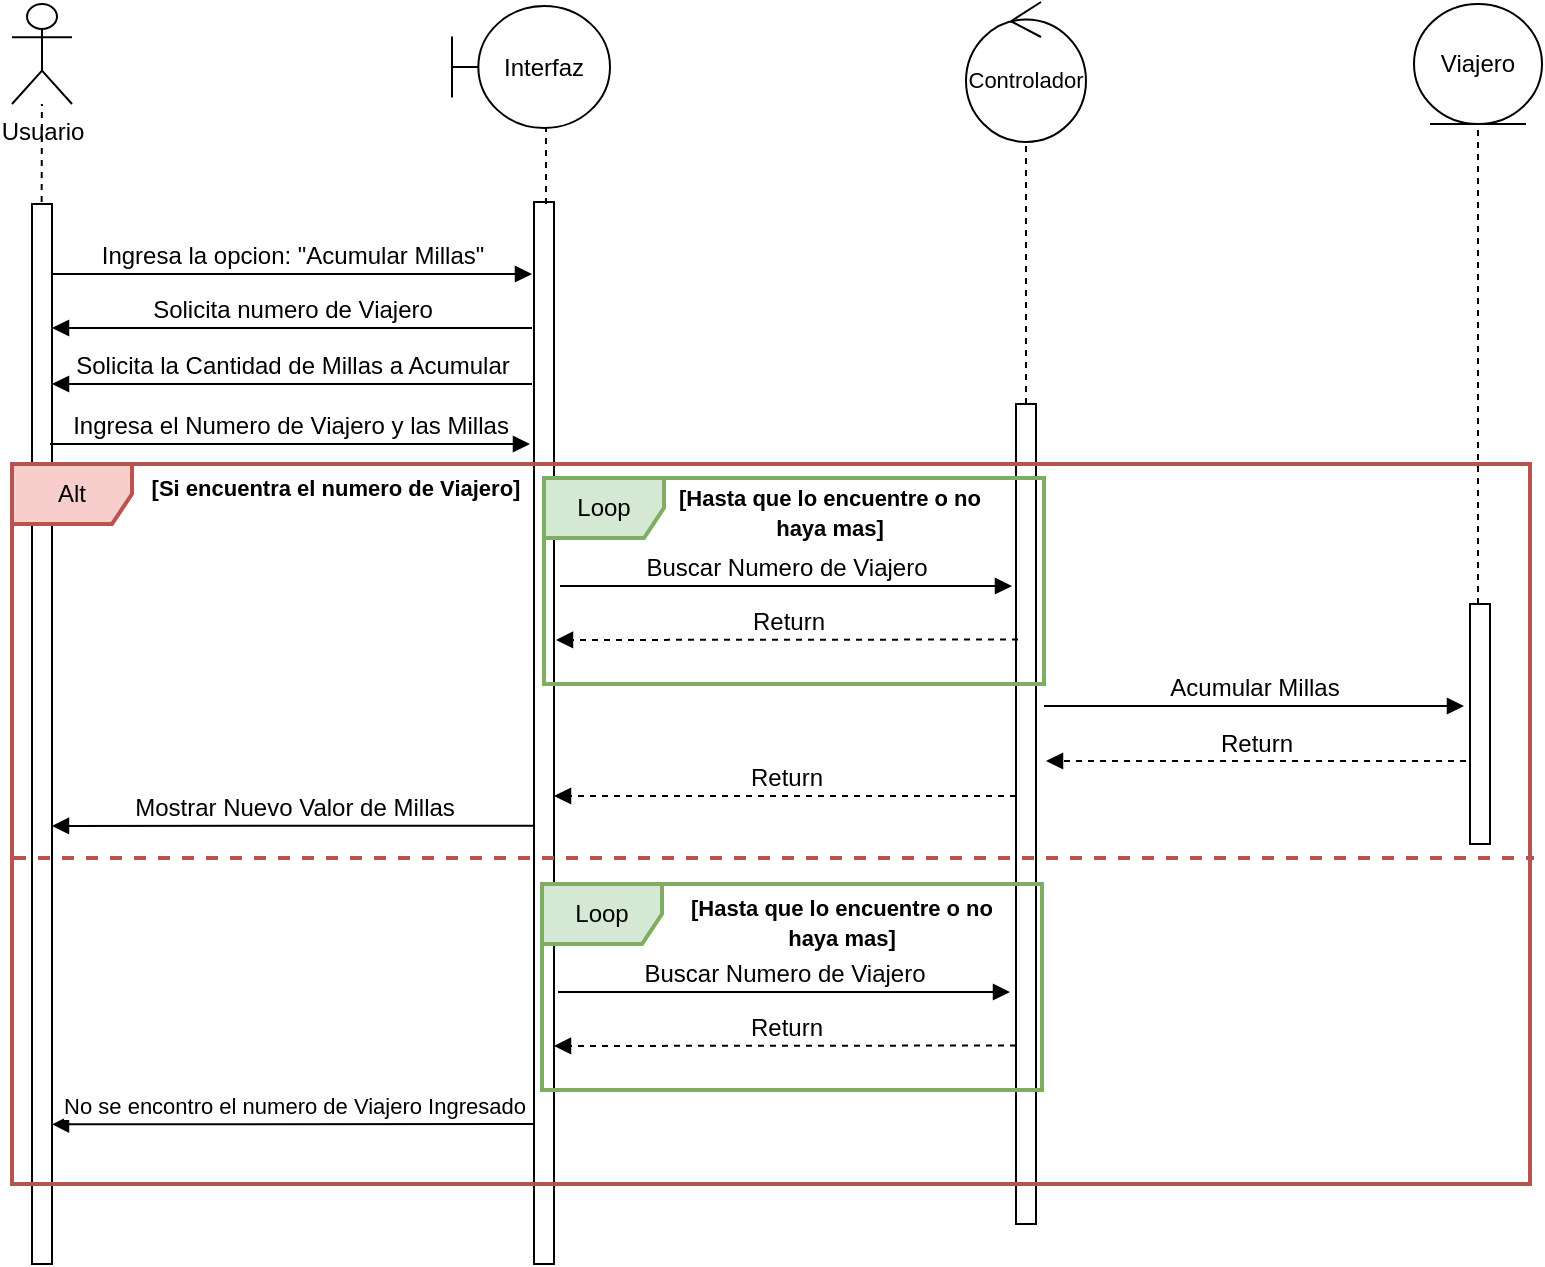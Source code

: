 <mxfile version="21.2.9" type="device">
  <diagram name="Página-1" id="GUxMZNqPbbQ1nctsu336">
    <mxGraphModel dx="1194" dy="772" grid="1" gridSize="10" guides="1" tooltips="1" connect="1" arrows="1" fold="1" page="1" pageScale="1" pageWidth="827" pageHeight="1169" math="0" shadow="0">
      <root>
        <mxCell id="0" />
        <mxCell id="1" parent="0" />
        <mxCell id="OKfXsXmtsWRnx2uojhsy-1" value="Usuario&lt;br&gt;" style="shape=umlActor;verticalLabelPosition=bottom;verticalAlign=top;html=1;outlineConnect=0;" vertex="1" parent="1">
          <mxGeometry x="41" y="90" width="30" height="50" as="geometry" />
        </mxCell>
        <mxCell id="OKfXsXmtsWRnx2uojhsy-2" value="&lt;font style=&quot;font-size: 11px;&quot;&gt;Controlador&lt;/font&gt;" style="ellipse;shape=umlControl;whiteSpace=wrap;html=1;" vertex="1" parent="1">
          <mxGeometry x="518" y="89" width="60" height="70" as="geometry" />
        </mxCell>
        <mxCell id="OKfXsXmtsWRnx2uojhsy-4" value="" style="html=1;points=[];perimeter=orthogonalPerimeter;outlineConnect=0;targetShapes=umlLifeline;portConstraint=eastwest;newEdgeStyle={&quot;edgeStyle&quot;:&quot;elbowEdgeStyle&quot;,&quot;elbow&quot;:&quot;vertical&quot;,&quot;curved&quot;:0,&quot;rounded&quot;:0};" vertex="1" parent="1">
          <mxGeometry x="51" y="190" width="10" height="530" as="geometry" />
        </mxCell>
        <mxCell id="OKfXsXmtsWRnx2uojhsy-5" value="" style="html=1;points=[];perimeter=orthogonalPerimeter;outlineConnect=0;targetShapes=umlLifeline;portConstraint=eastwest;newEdgeStyle={&quot;edgeStyle&quot;:&quot;elbowEdgeStyle&quot;,&quot;elbow&quot;:&quot;vertical&quot;,&quot;curved&quot;:0,&quot;rounded&quot;:0};" vertex="1" parent="1">
          <mxGeometry x="302" y="189" width="10" height="531" as="geometry" />
        </mxCell>
        <mxCell id="OKfXsXmtsWRnx2uojhsy-6" value="" style="html=1;points=[];perimeter=orthogonalPerimeter;outlineConnect=0;targetShapes=umlLifeline;portConstraint=eastwest;newEdgeStyle={&quot;edgeStyle&quot;:&quot;elbowEdgeStyle&quot;,&quot;elbow&quot;:&quot;vertical&quot;,&quot;curved&quot;:0,&quot;rounded&quot;:0};" vertex="1" parent="1">
          <mxGeometry x="543" y="290" width="10" height="410" as="geometry" />
        </mxCell>
        <mxCell id="OKfXsXmtsWRnx2uojhsy-7" value="&lt;font style=&quot;font-size: 12px;&quot;&gt;Ingresa la opcion: &quot;Acumular Millas&quot;&lt;/font&gt;" style="html=1;verticalAlign=bottom;endArrow=block;edgeStyle=elbowEdgeStyle;elbow=vertical;curved=0;rounded=0;" edge="1" parent="1">
          <mxGeometry width="80" relative="1" as="geometry">
            <mxPoint x="61" y="225" as="sourcePoint" />
            <mxPoint x="301" y="225" as="targetPoint" />
          </mxGeometry>
        </mxCell>
        <mxCell id="OKfXsXmtsWRnx2uojhsy-8" value="Viajero" style="ellipse;shape=umlEntity;whiteSpace=wrap;html=1;" vertex="1" parent="1">
          <mxGeometry x="742" y="90" width="64" height="60" as="geometry" />
        </mxCell>
        <mxCell id="OKfXsXmtsWRnx2uojhsy-9" value="Interfaz" style="shape=umlBoundary;whiteSpace=wrap;html=1;" vertex="1" parent="1">
          <mxGeometry x="261" y="91" width="79" height="61" as="geometry" />
        </mxCell>
        <mxCell id="OKfXsXmtsWRnx2uojhsy-10" value="" style="html=1;points=[];perimeter=orthogonalPerimeter;outlineConnect=0;targetShapes=umlLifeline;portConstraint=eastwest;newEdgeStyle={&quot;edgeStyle&quot;:&quot;elbowEdgeStyle&quot;,&quot;elbow&quot;:&quot;vertical&quot;,&quot;curved&quot;:0,&quot;rounded&quot;:0};" vertex="1" parent="1">
          <mxGeometry x="770" y="390" width="10" height="120" as="geometry" />
        </mxCell>
        <mxCell id="OKfXsXmtsWRnx2uojhsy-11" value="&lt;span style=&quot;font-size: 12px;&quot;&gt;Solicita numero de Viajero&lt;/span&gt;" style="html=1;verticalAlign=bottom;endArrow=block;edgeStyle=elbowEdgeStyle;elbow=vertical;curved=0;rounded=0;" edge="1" parent="1">
          <mxGeometry width="80" relative="1" as="geometry">
            <mxPoint x="301" y="252" as="sourcePoint" />
            <mxPoint x="61" y="252" as="targetPoint" />
          </mxGeometry>
        </mxCell>
        <mxCell id="OKfXsXmtsWRnx2uojhsy-12" value="&lt;span style=&quot;font-size: 12px;&quot;&gt;Solicita la Cantidad de Millas a Acumular&lt;br&gt;&lt;/span&gt;" style="html=1;verticalAlign=bottom;endArrow=block;edgeStyle=elbowEdgeStyle;elbow=vertical;curved=0;rounded=0;" edge="1" parent="1">
          <mxGeometry width="80" relative="1" as="geometry">
            <mxPoint x="301" y="280" as="sourcePoint" />
            <mxPoint x="61" y="280" as="targetPoint" />
          </mxGeometry>
        </mxCell>
        <mxCell id="OKfXsXmtsWRnx2uojhsy-13" value="&lt;span style=&quot;font-size: 12px;&quot;&gt;Ingresa el Numero de Viajero y las Millas&lt;/span&gt;" style="html=1;verticalAlign=bottom;endArrow=block;edgeStyle=elbowEdgeStyle;elbow=vertical;curved=0;rounded=0;" edge="1" parent="1">
          <mxGeometry width="80" relative="1" as="geometry">
            <mxPoint x="60" y="310" as="sourcePoint" />
            <mxPoint x="300" y="310" as="targetPoint" />
          </mxGeometry>
        </mxCell>
        <mxCell id="OKfXsXmtsWRnx2uojhsy-14" value="&lt;span style=&quot;font-size: 12px;&quot;&gt;Buscar Numero de Viajero&lt;/span&gt;" style="html=1;verticalAlign=bottom;endArrow=block;edgeStyle=elbowEdgeStyle;elbow=vertical;curved=0;rounded=0;" edge="1" parent="1">
          <mxGeometry width="80" relative="1" as="geometry">
            <mxPoint x="315" y="381" as="sourcePoint" />
            <mxPoint x="541" y="381" as="targetPoint" />
          </mxGeometry>
        </mxCell>
        <mxCell id="OKfXsXmtsWRnx2uojhsy-15" value="Alt" style="shape=umlFrame;whiteSpace=wrap;html=1;pointerEvents=0;fillColor=#f8cecc;strokeColor=#b85450;strokeWidth=2;" vertex="1" parent="1">
          <mxGeometry x="41" y="320" width="759" height="360" as="geometry" />
        </mxCell>
        <mxCell id="OKfXsXmtsWRnx2uojhsy-17" value="&lt;b&gt;&lt;font style=&quot;font-size: 11px;&quot;&gt;[Si encuentra el numero de Viajero]&lt;/font&gt;&lt;/b&gt;" style="text;html=1;strokeColor=none;fillColor=none;align=center;verticalAlign=middle;whiteSpace=wrap;rounded=0;" vertex="1" parent="1">
          <mxGeometry x="98" y="317" width="210" height="30" as="geometry" />
        </mxCell>
        <mxCell id="OKfXsXmtsWRnx2uojhsy-18" value="&lt;span style=&quot;font-size: 12px;&quot;&gt;Acumular Millas&lt;/span&gt;" style="html=1;verticalAlign=bottom;endArrow=block;edgeStyle=elbowEdgeStyle;elbow=vertical;curved=0;rounded=0;" edge="1" parent="1">
          <mxGeometry x="-0.002" width="80" relative="1" as="geometry">
            <mxPoint x="557" y="441" as="sourcePoint" />
            <mxPoint x="767" y="441" as="targetPoint" />
            <mxPoint as="offset" />
          </mxGeometry>
        </mxCell>
        <mxCell id="OKfXsXmtsWRnx2uojhsy-20" value="&lt;span style=&quot;font-size: 12px;&quot;&gt;Return&lt;br&gt;&lt;/span&gt;" style="html=1;verticalAlign=bottom;endArrow=block;edgeStyle=elbowEdgeStyle;elbow=vertical;curved=0;rounded=0;dashed=1;" edge="1" parent="1">
          <mxGeometry width="80" relative="1" as="geometry">
            <mxPoint x="768" y="468.5" as="sourcePoint" />
            <mxPoint x="558" y="468.5" as="targetPoint" />
          </mxGeometry>
        </mxCell>
        <mxCell id="OKfXsXmtsWRnx2uojhsy-21" value="&lt;span style=&quot;font-size: 12px;&quot;&gt;Return&lt;br&gt;&lt;/span&gt;" style="html=1;verticalAlign=bottom;endArrow=block;edgeStyle=elbowEdgeStyle;elbow=vertical;curved=0;rounded=0;dashed=1;" edge="1" parent="1">
          <mxGeometry width="80" relative="1" as="geometry">
            <mxPoint x="543" y="486" as="sourcePoint" />
            <mxPoint x="312" y="486.333" as="targetPoint" />
          </mxGeometry>
        </mxCell>
        <mxCell id="OKfXsXmtsWRnx2uojhsy-22" value="&lt;span style=&quot;font-size: 12px;&quot;&gt;Mostrar Nuevo Valor de Millas&lt;br&gt;&lt;/span&gt;" style="html=1;verticalAlign=bottom;endArrow=block;edgeStyle=elbowEdgeStyle;elbow=vertical;curved=0;rounded=0;exitX=-0.2;exitY=0.595;exitDx=0;exitDy=0;exitPerimeter=0;" edge="1" parent="1">
          <mxGeometry width="80" relative="1" as="geometry">
            <mxPoint x="302" y="500.85" as="sourcePoint" />
            <mxPoint x="61" y="501" as="targetPoint" />
            <Array as="points">
              <mxPoint x="311" y="501" />
            </Array>
          </mxGeometry>
        </mxCell>
        <mxCell id="OKfXsXmtsWRnx2uojhsy-23" value="" style="endArrow=none;html=1;rounded=0;fillColor=#f8cecc;strokeColor=#b85450;strokeWidth=2;dashed=1;" edge="1" parent="1">
          <mxGeometry width="50" height="50" relative="1" as="geometry">
            <mxPoint x="42" y="517" as="sourcePoint" />
            <mxPoint x="802" y="517" as="targetPoint" />
          </mxGeometry>
        </mxCell>
        <mxCell id="OKfXsXmtsWRnx2uojhsy-24" value="Loop" style="shape=umlFrame;whiteSpace=wrap;html=1;pointerEvents=0;fillColor=#d5e8d4;strokeColor=#7EAD63;strokeWidth=2;" vertex="1" parent="1">
          <mxGeometry x="307" y="327" width="250" height="103" as="geometry" />
        </mxCell>
        <mxCell id="OKfXsXmtsWRnx2uojhsy-27" value="&lt;span style=&quot;font-size: 12px;&quot;&gt;Return&lt;br&gt;&lt;/span&gt;" style="html=1;verticalAlign=bottom;endArrow=block;edgeStyle=elbowEdgeStyle;elbow=vertical;curved=0;rounded=0;dashed=1;" edge="1" parent="1">
          <mxGeometry width="80" relative="1" as="geometry">
            <mxPoint x="544" y="407.75" as="sourcePoint" />
            <mxPoint x="313" y="408.083" as="targetPoint" />
          </mxGeometry>
        </mxCell>
        <mxCell id="OKfXsXmtsWRnx2uojhsy-28" value="&lt;span style=&quot;font-size: 12px;&quot;&gt;Buscar Numero de Viajero&lt;/span&gt;" style="html=1;verticalAlign=bottom;endArrow=block;edgeStyle=elbowEdgeStyle;elbow=vertical;curved=0;rounded=0;" edge="1" parent="1">
          <mxGeometry width="80" relative="1" as="geometry">
            <mxPoint x="314" y="584" as="sourcePoint" />
            <mxPoint x="540" y="584" as="targetPoint" />
          </mxGeometry>
        </mxCell>
        <mxCell id="OKfXsXmtsWRnx2uojhsy-29" value="Loop" style="shape=umlFrame;whiteSpace=wrap;html=1;pointerEvents=0;fillColor=#d5e8d4;strokeColor=#7EAD63;strokeWidth=2;" vertex="1" parent="1">
          <mxGeometry x="306" y="530" width="250" height="103" as="geometry" />
        </mxCell>
        <mxCell id="OKfXsXmtsWRnx2uojhsy-30" value="&lt;span style=&quot;font-size: 12px;&quot;&gt;Return&lt;br&gt;&lt;/span&gt;" style="html=1;verticalAlign=bottom;endArrow=block;edgeStyle=elbowEdgeStyle;elbow=vertical;curved=0;rounded=0;dashed=1;" edge="1" parent="1">
          <mxGeometry width="80" relative="1" as="geometry">
            <mxPoint x="543" y="610.75" as="sourcePoint" />
            <mxPoint x="312" y="611.083" as="targetPoint" />
          </mxGeometry>
        </mxCell>
        <mxCell id="OKfXsXmtsWRnx2uojhsy-32" value="&lt;font style=&quot;font-size: 11px;&quot;&gt;No se encontro el numero de Viajero Ingresado&lt;/font&gt;" style="html=1;verticalAlign=bottom;endArrow=block;edgeStyle=elbowEdgeStyle;elbow=vertical;curved=0;rounded=0;exitX=-0.2;exitY=0.595;exitDx=0;exitDy=0;exitPerimeter=0;" edge="1" parent="1">
          <mxGeometry width="80" relative="1" as="geometry">
            <mxPoint x="302" y="650.0" as="sourcePoint" />
            <mxPoint x="61" y="650.15" as="targetPoint" />
            <Array as="points">
              <mxPoint x="311" y="650.15" />
            </Array>
          </mxGeometry>
        </mxCell>
        <mxCell id="OKfXsXmtsWRnx2uojhsy-33" value="&lt;span style=&quot;font-size: 11px;&quot;&gt;&lt;b&gt;[Hasta que lo encuentre o no haya mas]&lt;/b&gt;&lt;/span&gt;" style="text;html=1;strokeColor=none;fillColor=none;align=center;verticalAlign=middle;whiteSpace=wrap;rounded=0;" vertex="1" parent="1">
          <mxGeometry x="371" y="329" width="158" height="30" as="geometry" />
        </mxCell>
        <mxCell id="OKfXsXmtsWRnx2uojhsy-34" value="&lt;span style=&quot;font-size: 11px;&quot;&gt;&lt;b&gt;[Hasta que lo encuentre o no haya mas]&lt;/b&gt;&lt;/span&gt;" style="text;html=1;strokeColor=none;fillColor=none;align=center;verticalAlign=middle;whiteSpace=wrap;rounded=0;" vertex="1" parent="1">
          <mxGeometry x="377" y="534" width="158" height="30" as="geometry" />
        </mxCell>
        <mxCell id="OKfXsXmtsWRnx2uojhsy-35" value="" style="endArrow=none;dashed=1;html=1;rounded=0;" edge="1" parent="1">
          <mxGeometry width="50" height="50" relative="1" as="geometry">
            <mxPoint x="548" y="290" as="sourcePoint" />
            <mxPoint x="548" y="160" as="targetPoint" />
          </mxGeometry>
        </mxCell>
        <mxCell id="OKfXsXmtsWRnx2uojhsy-36" value="" style="endArrow=none;dashed=1;html=1;rounded=0;entryX=0.5;entryY=1;entryDx=0;entryDy=0;" edge="1" parent="1" source="OKfXsXmtsWRnx2uojhsy-10" target="OKfXsXmtsWRnx2uojhsy-8">
          <mxGeometry width="50" height="50" relative="1" as="geometry">
            <mxPoint x="774.5" y="290" as="sourcePoint" />
            <mxPoint x="774.5" y="160" as="targetPoint" />
          </mxGeometry>
        </mxCell>
        <mxCell id="OKfXsXmtsWRnx2uojhsy-37" value="" style="endArrow=none;dashed=1;html=1;rounded=0;" edge="1" parent="1">
          <mxGeometry width="50" height="50" relative="1" as="geometry">
            <mxPoint x="308" y="190" as="sourcePoint" />
            <mxPoint x="308" y="152" as="targetPoint" />
          </mxGeometry>
        </mxCell>
        <mxCell id="OKfXsXmtsWRnx2uojhsy-38" value="" style="endArrow=none;dashed=1;html=1;rounded=0;" edge="1" parent="1" target="OKfXsXmtsWRnx2uojhsy-1">
          <mxGeometry width="50" height="50" relative="1" as="geometry">
            <mxPoint x="55.83" y="189" as="sourcePoint" />
            <mxPoint x="55.83" y="151" as="targetPoint" />
          </mxGeometry>
        </mxCell>
      </root>
    </mxGraphModel>
  </diagram>
</mxfile>
